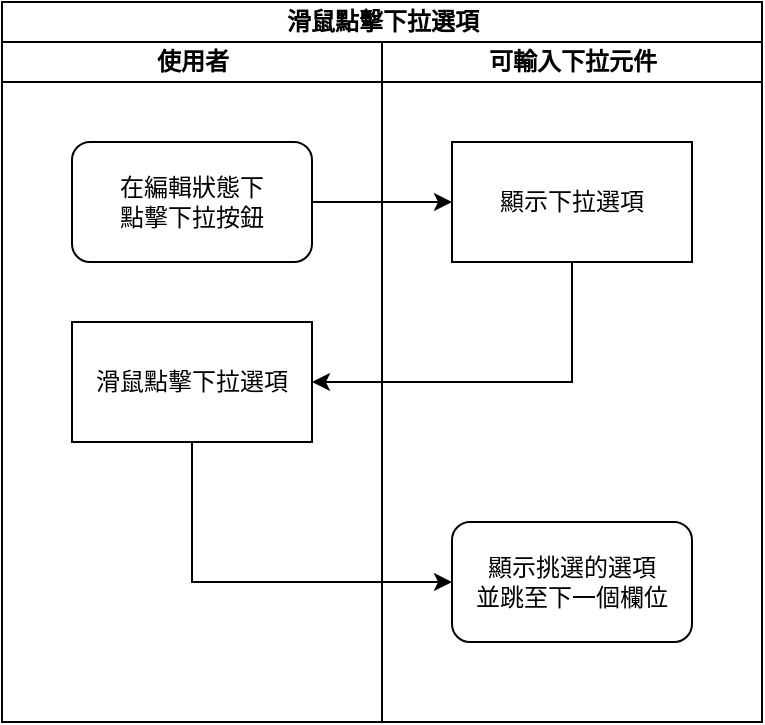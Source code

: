 <mxfile version="13.6.2" type="device"><diagram id="9K0Fe5ap2d95xqs5-fEi" name="滑鼠點擊下拉選項"><mxGraphModel dx="1422" dy="822" grid="1" gridSize="10" guides="1" tooltips="1" connect="1" arrows="1" fold="1" page="1" pageScale="1" pageWidth="827" pageHeight="1169" math="0" shadow="0"><root><mxCell id="0"/><mxCell id="1" parent="0"/><mxCell id="VboQYR29fGJJSrlAmVcV-1" value="滑鼠點擊下拉選項" style="swimlane;html=1;childLayout=stackLayout;resizeParent=1;resizeParentMax=0;startSize=20;" vertex="1" parent="1"><mxGeometry x="250" y="70" width="380" height="360" as="geometry"/></mxCell><mxCell id="VboQYR29fGJJSrlAmVcV-2" value="使用者" style="swimlane;html=1;startSize=20;" vertex="1" parent="VboQYR29fGJJSrlAmVcV-1"><mxGeometry y="20" width="190" height="340" as="geometry"/></mxCell><mxCell id="VboQYR29fGJJSrlAmVcV-8" value="滑鼠點擊下拉選項" style="rounded=0;whiteSpace=wrap;html=1;" vertex="1" parent="VboQYR29fGJJSrlAmVcV-2"><mxGeometry x="35" y="140" width="120" height="60" as="geometry"/></mxCell><mxCell id="VboQYR29fGJJSrlAmVcV-5" value="在編輯狀態下&lt;br&gt;點擊下拉按鈕" style="rounded=1;whiteSpace=wrap;html=1;" vertex="1" parent="VboQYR29fGJJSrlAmVcV-2"><mxGeometry x="35" y="50" width="120" height="60" as="geometry"/></mxCell><mxCell id="VboQYR29fGJJSrlAmVcV-3" value="可輸入下拉元件" style="swimlane;html=1;startSize=20;" vertex="1" parent="VboQYR29fGJJSrlAmVcV-1"><mxGeometry x="190" y="20" width="190" height="340" as="geometry"/></mxCell><mxCell id="VboQYR29fGJJSrlAmVcV-6" value="顯示下拉選項" style="rounded=0;whiteSpace=wrap;html=1;" vertex="1" parent="VboQYR29fGJJSrlAmVcV-3"><mxGeometry x="35" y="50" width="120" height="60" as="geometry"/></mxCell><mxCell id="VboQYR29fGJJSrlAmVcV-11" value="顯示挑選的選項&lt;br&gt;並跳至下一個欄位" style="rounded=1;whiteSpace=wrap;html=1;" vertex="1" parent="VboQYR29fGJJSrlAmVcV-3"><mxGeometry x="35" y="240" width="120" height="60" as="geometry"/></mxCell><mxCell id="VboQYR29fGJJSrlAmVcV-7" style="edgeStyle=orthogonalEdgeStyle;rounded=0;orthogonalLoop=1;jettySize=auto;html=1;" edge="1" parent="VboQYR29fGJJSrlAmVcV-1" source="VboQYR29fGJJSrlAmVcV-5" target="VboQYR29fGJJSrlAmVcV-6"><mxGeometry relative="1" as="geometry"/></mxCell><mxCell id="VboQYR29fGJJSrlAmVcV-9" style="edgeStyle=orthogonalEdgeStyle;rounded=0;orthogonalLoop=1;jettySize=auto;html=1;entryX=1;entryY=0.5;entryDx=0;entryDy=0;exitX=0.5;exitY=1;exitDx=0;exitDy=0;" edge="1" parent="VboQYR29fGJJSrlAmVcV-1" source="VboQYR29fGJJSrlAmVcV-6" target="VboQYR29fGJJSrlAmVcV-8"><mxGeometry relative="1" as="geometry"/></mxCell><mxCell id="VboQYR29fGJJSrlAmVcV-12" style="edgeStyle=orthogonalEdgeStyle;rounded=0;orthogonalLoop=1;jettySize=auto;html=1;entryX=0;entryY=0.5;entryDx=0;entryDy=0;exitX=0.5;exitY=1;exitDx=0;exitDy=0;" edge="1" parent="VboQYR29fGJJSrlAmVcV-1" source="VboQYR29fGJJSrlAmVcV-8" target="VboQYR29fGJJSrlAmVcV-11"><mxGeometry relative="1" as="geometry"/></mxCell></root></mxGraphModel></diagram></mxfile>